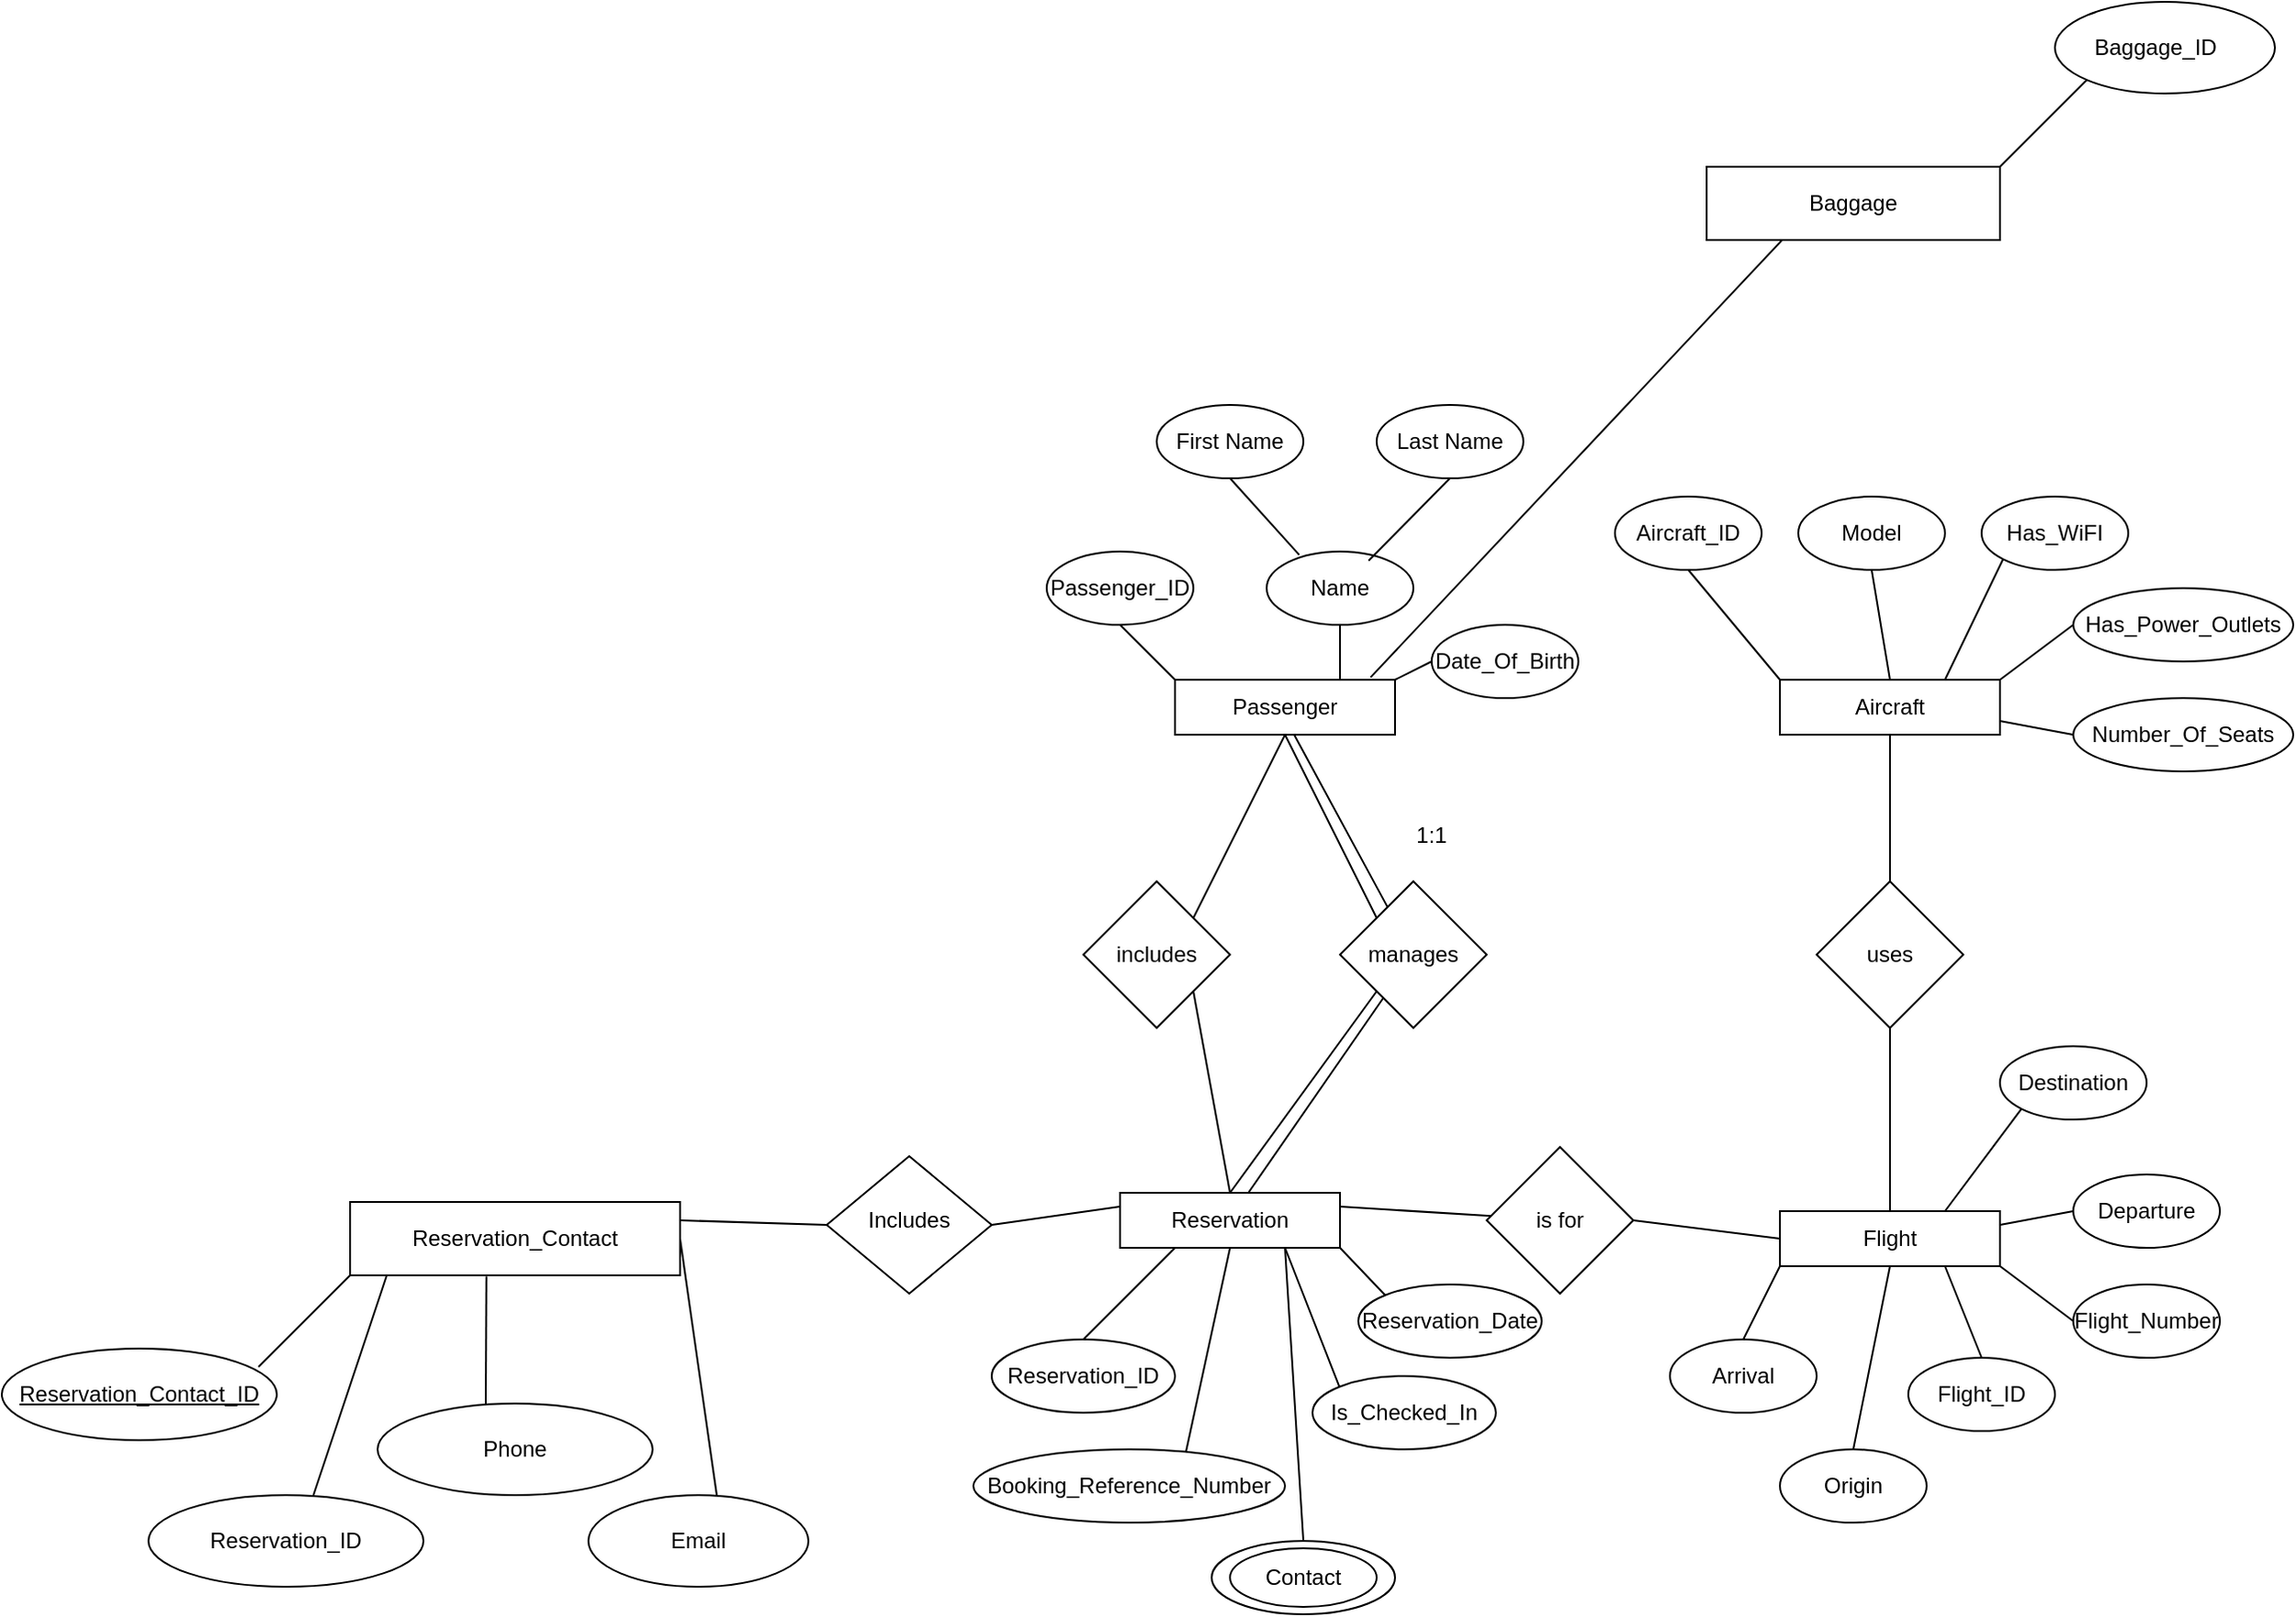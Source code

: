 <mxfile version="24.7.17" pages="2">
  <diagram name="Page-1" id="hL753HQviiplRQnqtc3H">
    <mxGraphModel dx="794" dy="412" grid="1" gridSize="10" guides="1" tooltips="1" connect="1" arrows="1" fold="1" page="1" pageScale="1" pageWidth="1900" pageHeight="1900" math="0" shadow="0">
      <root>
        <mxCell id="0" />
        <mxCell id="1" parent="0" />
        <mxCell id="LhDq8lc_SfDZKBFOZwzH-1" value="Passenger" style="rounded=0;whiteSpace=wrap;html=1;" parent="1" vertex="1">
          <mxGeometry x="930" y="570" width="120" height="30" as="geometry" />
        </mxCell>
        <mxCell id="LhDq8lc_SfDZKBFOZwzH-3" value="Aircraft" style="rounded=0;whiteSpace=wrap;html=1;" parent="1" vertex="1">
          <mxGeometry x="1260" y="570" width="120" height="30" as="geometry" />
        </mxCell>
        <mxCell id="LhDq8lc_SfDZKBFOZwzH-4" value="Flight" style="rounded=0;whiteSpace=wrap;html=1;" parent="1" vertex="1">
          <mxGeometry x="1260" y="860" width="120" height="30" as="geometry" />
        </mxCell>
        <mxCell id="LhDq8lc_SfDZKBFOZwzH-9" value="uses" style="rhombus;whiteSpace=wrap;html=1;" parent="1" vertex="1">
          <mxGeometry x="1280" y="680" width="80" height="80" as="geometry" />
        </mxCell>
        <mxCell id="LhDq8lc_SfDZKBFOZwzH-14" value="Reservation" style="rounded=0;whiteSpace=wrap;html=1;" parent="1" vertex="1">
          <mxGeometry x="900" y="850" width="120" height="30" as="geometry" />
        </mxCell>
        <mxCell id="LhDq8lc_SfDZKBFOZwzH-18" value="includes" style="rhombus;whiteSpace=wrap;html=1;" parent="1" vertex="1">
          <mxGeometry x="880" y="680" width="80" height="80" as="geometry" />
        </mxCell>
        <mxCell id="LhDq8lc_SfDZKBFOZwzH-19" value="" style="endArrow=none;html=1;rounded=0;entryX=1;entryY=1;entryDx=0;entryDy=0;exitX=0.5;exitY=0;exitDx=0;exitDy=0;" parent="1" source="LhDq8lc_SfDZKBFOZwzH-14" target="LhDq8lc_SfDZKBFOZwzH-18" edge="1">
          <mxGeometry width="50" height="50" relative="1" as="geometry">
            <mxPoint x="820" y="930" as="sourcePoint" />
            <mxPoint x="870" y="880" as="targetPoint" />
          </mxGeometry>
        </mxCell>
        <mxCell id="LhDq8lc_SfDZKBFOZwzH-26" value="" style="endArrow=none;html=1;rounded=0;entryX=0.5;entryY=1;entryDx=0;entryDy=0;exitX=1;exitY=0;exitDx=0;exitDy=0;" parent="1" source="LhDq8lc_SfDZKBFOZwzH-18" target="LhDq8lc_SfDZKBFOZwzH-1" edge="1">
          <mxGeometry width="50" height="50" relative="1" as="geometry">
            <mxPoint x="920" y="970" as="sourcePoint" />
            <mxPoint x="970" y="920" as="targetPoint" />
          </mxGeometry>
        </mxCell>
        <mxCell id="LhDq8lc_SfDZKBFOZwzH-27" value="is for" style="rhombus;whiteSpace=wrap;html=1;" parent="1" vertex="1">
          <mxGeometry x="1100" y="825" width="80" height="80" as="geometry" />
        </mxCell>
        <mxCell id="LhDq8lc_SfDZKBFOZwzH-30" value="" style="endArrow=none;html=1;rounded=0;exitX=1;exitY=0.25;exitDx=0;exitDy=0;" parent="1" source="LhDq8lc_SfDZKBFOZwzH-14" target="LhDq8lc_SfDZKBFOZwzH-27" edge="1">
          <mxGeometry width="50" height="50" relative="1" as="geometry">
            <mxPoint x="1080" y="840" as="sourcePoint" />
            <mxPoint x="1130" y="790" as="targetPoint" />
          </mxGeometry>
        </mxCell>
        <mxCell id="LhDq8lc_SfDZKBFOZwzH-31" value="" style="endArrow=none;html=1;rounded=0;entryX=0;entryY=0.5;entryDx=0;entryDy=0;exitX=1;exitY=0.5;exitDx=0;exitDy=0;" parent="1" source="LhDq8lc_SfDZKBFOZwzH-27" target="LhDq8lc_SfDZKBFOZwzH-4" edge="1">
          <mxGeometry width="50" height="50" relative="1" as="geometry">
            <mxPoint x="1230" y="810" as="sourcePoint" />
            <mxPoint x="1280" y="760" as="targetPoint" />
          </mxGeometry>
        </mxCell>
        <mxCell id="LhDq8lc_SfDZKBFOZwzH-32" value="" style="endArrow=none;html=1;rounded=0;exitX=0.5;exitY=0;exitDx=0;exitDy=0;entryX=0.5;entryY=1;entryDx=0;entryDy=0;" parent="1" source="LhDq8lc_SfDZKBFOZwzH-4" target="LhDq8lc_SfDZKBFOZwzH-9" edge="1">
          <mxGeometry width="50" height="50" relative="1" as="geometry">
            <mxPoint x="1230" y="810" as="sourcePoint" />
            <mxPoint x="1280" y="760" as="targetPoint" />
          </mxGeometry>
        </mxCell>
        <mxCell id="LhDq8lc_SfDZKBFOZwzH-33" value="" style="endArrow=none;html=1;rounded=0;entryX=0.5;entryY=1;entryDx=0;entryDy=0;exitX=0.5;exitY=0;exitDx=0;exitDy=0;" parent="1" source="LhDq8lc_SfDZKBFOZwzH-9" target="LhDq8lc_SfDZKBFOZwzH-3" edge="1">
          <mxGeometry width="50" height="50" relative="1" as="geometry">
            <mxPoint x="1230" y="810" as="sourcePoint" />
            <mxPoint x="1280" y="760" as="targetPoint" />
          </mxGeometry>
        </mxCell>
        <mxCell id="LhDq8lc_SfDZKBFOZwzH-38" value="manages" style="rhombus;whiteSpace=wrap;html=1;" parent="1" vertex="1">
          <mxGeometry x="1020" y="680" width="80" height="80" as="geometry" />
        </mxCell>
        <mxCell id="LhDq8lc_SfDZKBFOZwzH-39" value="" style="endArrow=none;html=1;rounded=0;entryX=0.5;entryY=1;entryDx=0;entryDy=0;exitX=0;exitY=0;exitDx=0;exitDy=0;" parent="1" source="LhDq8lc_SfDZKBFOZwzH-38" target="LhDq8lc_SfDZKBFOZwzH-1" edge="1">
          <mxGeometry width="50" height="50" relative="1" as="geometry">
            <mxPoint x="1030" y="740" as="sourcePoint" />
            <mxPoint x="1080" y="690" as="targetPoint" />
          </mxGeometry>
        </mxCell>
        <mxCell id="LhDq8lc_SfDZKBFOZwzH-40" value="" style="endArrow=none;html=1;rounded=0;entryX=0.5;entryY=0;entryDx=0;entryDy=0;exitX=0;exitY=1;exitDx=0;exitDy=0;" parent="1" source="LhDq8lc_SfDZKBFOZwzH-38" target="LhDq8lc_SfDZKBFOZwzH-14" edge="1">
          <mxGeometry width="50" height="50" relative="1" as="geometry">
            <mxPoint x="1030" y="760" as="sourcePoint" />
            <mxPoint x="1080" y="690" as="targetPoint" />
          </mxGeometry>
        </mxCell>
        <mxCell id="LhDq8lc_SfDZKBFOZwzH-70" value="Aircraft_ID" style="ellipse;whiteSpace=wrap;html=1;" parent="1" vertex="1">
          <mxGeometry x="1170" y="470" width="80" height="40" as="geometry" />
        </mxCell>
        <mxCell id="LhDq8lc_SfDZKBFOZwzH-72" value="Model" style="ellipse;whiteSpace=wrap;html=1;" parent="1" vertex="1">
          <mxGeometry x="1270" y="470" width="80" height="40" as="geometry" />
        </mxCell>
        <mxCell id="LhDq8lc_SfDZKBFOZwzH-73" value="Has_WiFI" style="ellipse;whiteSpace=wrap;html=1;" parent="1" vertex="1">
          <mxGeometry x="1370" y="470" width="80" height="40" as="geometry" />
        </mxCell>
        <mxCell id="LhDq8lc_SfDZKBFOZwzH-74" value="Has_Power_Outlets" style="ellipse;whiteSpace=wrap;html=1;" parent="1" vertex="1">
          <mxGeometry x="1420" y="520" width="120" height="40" as="geometry" />
        </mxCell>
        <mxCell id="LhDq8lc_SfDZKBFOZwzH-75" value="Number_Of_Seats" style="ellipse;whiteSpace=wrap;html=1;" parent="1" vertex="1">
          <mxGeometry x="1420" y="580" width="120" height="40" as="geometry" />
        </mxCell>
        <mxCell id="LhDq8lc_SfDZKBFOZwzH-76" value="" style="endArrow=none;html=1;rounded=0;entryX=0.5;entryY=1;entryDx=0;entryDy=0;exitX=0;exitY=0;exitDx=0;exitDy=0;" parent="1" source="LhDq8lc_SfDZKBFOZwzH-3" target="LhDq8lc_SfDZKBFOZwzH-70" edge="1">
          <mxGeometry width="50" height="50" relative="1" as="geometry">
            <mxPoint x="1250" y="800" as="sourcePoint" />
            <mxPoint x="1300" y="750" as="targetPoint" />
          </mxGeometry>
        </mxCell>
        <mxCell id="LhDq8lc_SfDZKBFOZwzH-77" value="" style="endArrow=none;html=1;rounded=0;entryX=0.5;entryY=1;entryDx=0;entryDy=0;exitX=0.5;exitY=0;exitDx=0;exitDy=0;" parent="1" source="LhDq8lc_SfDZKBFOZwzH-3" target="LhDq8lc_SfDZKBFOZwzH-72" edge="1">
          <mxGeometry width="50" height="50" relative="1" as="geometry">
            <mxPoint x="1250" y="800" as="sourcePoint" />
            <mxPoint x="1300" y="750" as="targetPoint" />
          </mxGeometry>
        </mxCell>
        <mxCell id="LhDq8lc_SfDZKBFOZwzH-78" value="" style="endArrow=none;html=1;rounded=0;entryX=0;entryY=1;entryDx=0;entryDy=0;" parent="1" target="LhDq8lc_SfDZKBFOZwzH-73" edge="1">
          <mxGeometry width="50" height="50" relative="1" as="geometry">
            <mxPoint x="1350" y="570" as="sourcePoint" />
            <mxPoint x="1300" y="750" as="targetPoint" />
          </mxGeometry>
        </mxCell>
        <mxCell id="LhDq8lc_SfDZKBFOZwzH-79" value="" style="endArrow=none;html=1;rounded=0;entryX=0;entryY=0.5;entryDx=0;entryDy=0;exitX=1;exitY=0;exitDx=0;exitDy=0;" parent="1" source="LhDq8lc_SfDZKBFOZwzH-3" target="LhDq8lc_SfDZKBFOZwzH-74" edge="1">
          <mxGeometry width="50" height="50" relative="1" as="geometry">
            <mxPoint x="1250" y="800" as="sourcePoint" />
            <mxPoint x="1300" y="750" as="targetPoint" />
          </mxGeometry>
        </mxCell>
        <mxCell id="LhDq8lc_SfDZKBFOZwzH-80" value="" style="endArrow=none;html=1;rounded=0;entryX=0;entryY=0.5;entryDx=0;entryDy=0;exitX=1;exitY=0.75;exitDx=0;exitDy=0;" parent="1" source="LhDq8lc_SfDZKBFOZwzH-3" target="LhDq8lc_SfDZKBFOZwzH-75" edge="1">
          <mxGeometry width="50" height="50" relative="1" as="geometry">
            <mxPoint x="1250" y="800" as="sourcePoint" />
            <mxPoint x="1300" y="750" as="targetPoint" />
          </mxGeometry>
        </mxCell>
        <mxCell id="LhDq8lc_SfDZKBFOZwzH-81" value="Flight_ID" style="ellipse;whiteSpace=wrap;html=1;" parent="1" vertex="1">
          <mxGeometry x="1330" y="940" width="80" height="40" as="geometry" />
        </mxCell>
        <mxCell id="LhDq8lc_SfDZKBFOZwzH-82" value="Flight_Number" style="ellipse;whiteSpace=wrap;html=1;" parent="1" vertex="1">
          <mxGeometry x="1420" y="900" width="80" height="40" as="geometry" />
        </mxCell>
        <mxCell id="LhDq8lc_SfDZKBFOZwzH-83" value="Departure" style="ellipse;whiteSpace=wrap;html=1;" parent="1" vertex="1">
          <mxGeometry x="1420" y="840" width="80" height="40" as="geometry" />
        </mxCell>
        <mxCell id="LhDq8lc_SfDZKBFOZwzH-84" value="Arrival" style="ellipse;whiteSpace=wrap;html=1;" parent="1" vertex="1">
          <mxGeometry x="1200" y="930" width="80" height="40" as="geometry" />
        </mxCell>
        <mxCell id="LhDq8lc_SfDZKBFOZwzH-85" value="Destination" style="ellipse;whiteSpace=wrap;html=1;" parent="1" vertex="1">
          <mxGeometry x="1380" y="770" width="80" height="40" as="geometry" />
        </mxCell>
        <mxCell id="LhDq8lc_SfDZKBFOZwzH-86" value="Origin" style="ellipse;whiteSpace=wrap;html=1;" parent="1" vertex="1">
          <mxGeometry x="1260" y="990" width="80" height="40" as="geometry" />
        </mxCell>
        <mxCell id="LhDq8lc_SfDZKBFOZwzH-87" value="" style="endArrow=none;html=1;rounded=0;entryX=0;entryY=1;entryDx=0;entryDy=0;exitX=0.75;exitY=0;exitDx=0;exitDy=0;" parent="1" source="LhDq8lc_SfDZKBFOZwzH-4" target="LhDq8lc_SfDZKBFOZwzH-85" edge="1">
          <mxGeometry width="50" height="50" relative="1" as="geometry">
            <mxPoint x="1270" y="800" as="sourcePoint" />
            <mxPoint x="1320" y="750" as="targetPoint" />
          </mxGeometry>
        </mxCell>
        <mxCell id="LhDq8lc_SfDZKBFOZwzH-88" value="" style="endArrow=none;html=1;rounded=0;entryX=0;entryY=0.5;entryDx=0;entryDy=0;exitX=1;exitY=0.25;exitDx=0;exitDy=0;" parent="1" source="LhDq8lc_SfDZKBFOZwzH-4" target="LhDq8lc_SfDZKBFOZwzH-83" edge="1">
          <mxGeometry width="50" height="50" relative="1" as="geometry">
            <mxPoint x="1270" y="800" as="sourcePoint" />
            <mxPoint x="1320" y="750" as="targetPoint" />
          </mxGeometry>
        </mxCell>
        <mxCell id="LhDq8lc_SfDZKBFOZwzH-89" value="" style="endArrow=none;html=1;rounded=0;entryX=0;entryY=0.5;entryDx=0;entryDy=0;exitX=1;exitY=1;exitDx=0;exitDy=0;" parent="1" source="LhDq8lc_SfDZKBFOZwzH-4" target="LhDq8lc_SfDZKBFOZwzH-82" edge="1">
          <mxGeometry width="50" height="50" relative="1" as="geometry">
            <mxPoint x="1270" y="800" as="sourcePoint" />
            <mxPoint x="1320" y="750" as="targetPoint" />
          </mxGeometry>
        </mxCell>
        <mxCell id="LhDq8lc_SfDZKBFOZwzH-90" value="" style="endArrow=none;html=1;rounded=0;entryX=0.5;entryY=0;entryDx=0;entryDy=0;exitX=0.75;exitY=1;exitDx=0;exitDy=0;" parent="1" source="LhDq8lc_SfDZKBFOZwzH-4" target="LhDq8lc_SfDZKBFOZwzH-81" edge="1">
          <mxGeometry width="50" height="50" relative="1" as="geometry">
            <mxPoint x="1270" y="800" as="sourcePoint" />
            <mxPoint x="1320" y="750" as="targetPoint" />
          </mxGeometry>
        </mxCell>
        <mxCell id="LhDq8lc_SfDZKBFOZwzH-91" value="" style="endArrow=none;html=1;rounded=0;entryX=0.5;entryY=0;entryDx=0;entryDy=0;exitX=0.5;exitY=1;exitDx=0;exitDy=0;" parent="1" source="LhDq8lc_SfDZKBFOZwzH-4" target="LhDq8lc_SfDZKBFOZwzH-86" edge="1">
          <mxGeometry width="50" height="50" relative="1" as="geometry">
            <mxPoint x="1270" y="800" as="sourcePoint" />
            <mxPoint x="1320" y="750" as="targetPoint" />
          </mxGeometry>
        </mxCell>
        <mxCell id="LhDq8lc_SfDZKBFOZwzH-92" value="" style="endArrow=none;html=1;rounded=0;exitX=0.5;exitY=0;exitDx=0;exitDy=0;entryX=0;entryY=1;entryDx=0;entryDy=0;" parent="1" source="LhDq8lc_SfDZKBFOZwzH-84" target="LhDq8lc_SfDZKBFOZwzH-4" edge="1">
          <mxGeometry width="50" height="50" relative="1" as="geometry">
            <mxPoint x="1270" y="800" as="sourcePoint" />
            <mxPoint x="1320" y="750" as="targetPoint" />
          </mxGeometry>
        </mxCell>
        <mxCell id="LhDq8lc_SfDZKBFOZwzH-96" value="Reservation_ID" style="ellipse;whiteSpace=wrap;html=1;" parent="1" vertex="1">
          <mxGeometry x="830" y="930" width="100" height="40" as="geometry" />
        </mxCell>
        <mxCell id="LhDq8lc_SfDZKBFOZwzH-97" value="Booking_Reference_Number" style="ellipse;whiteSpace=wrap;html=1;" parent="1" vertex="1">
          <mxGeometry x="820" y="990" width="170" height="40" as="geometry" />
        </mxCell>
        <mxCell id="LhDq8lc_SfDZKBFOZwzH-99" value="Reservation_Date" style="ellipse;whiteSpace=wrap;html=1;" parent="1" vertex="1">
          <mxGeometry x="1030" y="900" width="100" height="40" as="geometry" />
        </mxCell>
        <mxCell id="LhDq8lc_SfDZKBFOZwzH-100" value="Is_Checked_In" style="ellipse;whiteSpace=wrap;html=1;" parent="1" vertex="1">
          <mxGeometry x="1005" y="950" width="100" height="40" as="geometry" />
        </mxCell>
        <mxCell id="LhDq8lc_SfDZKBFOZwzH-101" value="" style="endArrow=none;html=1;rounded=0;entryX=0.25;entryY=1;entryDx=0;entryDy=0;exitX=0.5;exitY=0;exitDx=0;exitDy=0;" parent="1" source="LhDq8lc_SfDZKBFOZwzH-96" target="LhDq8lc_SfDZKBFOZwzH-14" edge="1">
          <mxGeometry width="50" height="50" relative="1" as="geometry">
            <mxPoint x="990" y="1100" as="sourcePoint" />
            <mxPoint x="1040" y="1050" as="targetPoint" />
          </mxGeometry>
        </mxCell>
        <mxCell id="LhDq8lc_SfDZKBFOZwzH-102" value="" style="endArrow=none;html=1;rounded=0;entryX=0.5;entryY=1;entryDx=0;entryDy=0;exitX=0.682;exitY=0.038;exitDx=0;exitDy=0;exitPerimeter=0;" parent="1" source="LhDq8lc_SfDZKBFOZwzH-97" target="LhDq8lc_SfDZKBFOZwzH-14" edge="1">
          <mxGeometry width="50" height="50" relative="1" as="geometry">
            <mxPoint x="950" y="980" as="sourcePoint" />
            <mxPoint x="1040" y="1050" as="targetPoint" />
          </mxGeometry>
        </mxCell>
        <mxCell id="LhDq8lc_SfDZKBFOZwzH-103" value="" style="endArrow=none;html=1;rounded=0;entryX=0.75;entryY=1;entryDx=0;entryDy=0;exitX=0;exitY=0;exitDx=0;exitDy=0;" parent="1" source="LhDq8lc_SfDZKBFOZwzH-100" target="LhDq8lc_SfDZKBFOZwzH-14" edge="1">
          <mxGeometry width="50" height="50" relative="1" as="geometry">
            <mxPoint x="990" y="1100" as="sourcePoint" />
            <mxPoint x="1040" y="1050" as="targetPoint" />
          </mxGeometry>
        </mxCell>
        <mxCell id="LhDq8lc_SfDZKBFOZwzH-104" value="" style="endArrow=none;html=1;rounded=0;entryX=1;entryY=1;entryDx=0;entryDy=0;exitX=0;exitY=0;exitDx=0;exitDy=0;" parent="1" source="LhDq8lc_SfDZKBFOZwzH-99" target="LhDq8lc_SfDZKBFOZwzH-14" edge="1">
          <mxGeometry width="50" height="50" relative="1" as="geometry">
            <mxPoint x="990" y="1100" as="sourcePoint" />
            <mxPoint x="1040" y="1050" as="targetPoint" />
          </mxGeometry>
        </mxCell>
        <mxCell id="LhDq8lc_SfDZKBFOZwzH-105" value="Passenger_ID" style="ellipse;whiteSpace=wrap;html=1;" parent="1" vertex="1">
          <mxGeometry x="860" y="500" width="80" height="40" as="geometry" />
        </mxCell>
        <mxCell id="LhDq8lc_SfDZKBFOZwzH-107" value="Name" style="ellipse;whiteSpace=wrap;html=1;" parent="1" vertex="1">
          <mxGeometry x="980" y="500" width="80" height="40" as="geometry" />
        </mxCell>
        <mxCell id="LhDq8lc_SfDZKBFOZwzH-108" value="First Name" style="ellipse;whiteSpace=wrap;html=1;" parent="1" vertex="1">
          <mxGeometry x="920" y="420" width="80" height="40" as="geometry" />
        </mxCell>
        <mxCell id="LhDq8lc_SfDZKBFOZwzH-109" value="Last Name" style="ellipse;whiteSpace=wrap;html=1;" parent="1" vertex="1">
          <mxGeometry x="1040" y="420" width="80" height="40" as="geometry" />
        </mxCell>
        <mxCell id="LhDq8lc_SfDZKBFOZwzH-110" value="" style="endArrow=none;html=1;rounded=0;entryX=0.5;entryY=1;entryDx=0;entryDy=0;exitX=0.182;exitY=-0.019;exitDx=0;exitDy=0;exitPerimeter=0;" parent="1" target="LhDq8lc_SfDZKBFOZwzH-108" edge="1">
          <mxGeometry width="50" height="50" relative="1" as="geometry">
            <mxPoint x="997.74" y="501.835" as="sourcePoint" />
            <mxPoint x="1030" y="740" as="targetPoint" />
          </mxGeometry>
        </mxCell>
        <mxCell id="LhDq8lc_SfDZKBFOZwzH-111" value="" style="endArrow=none;html=1;rounded=0;entryX=0.5;entryY=1;entryDx=0;entryDy=0;exitX=0.723;exitY=0.071;exitDx=0;exitDy=0;exitPerimeter=0;" parent="1" target="LhDq8lc_SfDZKBFOZwzH-109" edge="1">
          <mxGeometry width="50" height="50" relative="1" as="geometry">
            <mxPoint x="1035.61" y="504.985" as="sourcePoint" />
            <mxPoint x="1030" y="740" as="targetPoint" />
          </mxGeometry>
        </mxCell>
        <mxCell id="LhDq8lc_SfDZKBFOZwzH-112" value="Date_Of_Birth" style="ellipse;whiteSpace=wrap;html=1;" parent="1" vertex="1">
          <mxGeometry x="1070" y="540" width="80" height="40" as="geometry" />
        </mxCell>
        <mxCell id="LhDq8lc_SfDZKBFOZwzH-113" value="" style="endArrow=none;html=1;rounded=0;entryX=0;entryY=0.5;entryDx=0;entryDy=0;exitX=1;exitY=0;exitDx=0;exitDy=0;" parent="1" source="LhDq8lc_SfDZKBFOZwzH-1" target="LhDq8lc_SfDZKBFOZwzH-112" edge="1">
          <mxGeometry width="50" height="50" relative="1" as="geometry">
            <mxPoint x="1000" y="750" as="sourcePoint" />
            <mxPoint x="1050" y="700" as="targetPoint" />
          </mxGeometry>
        </mxCell>
        <mxCell id="LhDq8lc_SfDZKBFOZwzH-114" value="" style="endArrow=none;html=1;rounded=0;entryX=0.5;entryY=1;entryDx=0;entryDy=0;" parent="1" target="LhDq8lc_SfDZKBFOZwzH-107" edge="1">
          <mxGeometry width="50" height="50" relative="1" as="geometry">
            <mxPoint x="1020" y="570" as="sourcePoint" />
            <mxPoint x="1050" y="700" as="targetPoint" />
          </mxGeometry>
        </mxCell>
        <mxCell id="LhDq8lc_SfDZKBFOZwzH-115" value="" style="endArrow=none;html=1;rounded=0;entryX=0.5;entryY=1;entryDx=0;entryDy=0;exitX=0;exitY=0;exitDx=0;exitDy=0;" parent="1" source="LhDq8lc_SfDZKBFOZwzH-1" target="LhDq8lc_SfDZKBFOZwzH-105" edge="1">
          <mxGeometry width="50" height="50" relative="1" as="geometry">
            <mxPoint x="1000" y="750" as="sourcePoint" />
            <mxPoint x="1050" y="700" as="targetPoint" />
          </mxGeometry>
        </mxCell>
        <mxCell id="LhDq8lc_SfDZKBFOZwzH-118" value="Contact" style="ellipse;whiteSpace=wrap;html=1;" parent="1" vertex="1">
          <mxGeometry x="950" y="1040" width="100" height="40" as="geometry" />
        </mxCell>
        <mxCell id="LhDq8lc_SfDZKBFOZwzH-119" value="" style="ellipse;whiteSpace=wrap;html=1;fillColor=none;" parent="1" vertex="1">
          <mxGeometry x="960" y="1044" width="80" height="32" as="geometry" />
        </mxCell>
        <mxCell id="LhDq8lc_SfDZKBFOZwzH-120" value="" style="endArrow=none;html=1;rounded=0;exitX=0.5;exitY=0;exitDx=0;exitDy=0;entryX=0.75;entryY=1;entryDx=0;entryDy=0;" parent="1" source="LhDq8lc_SfDZKBFOZwzH-118" target="LhDq8lc_SfDZKBFOZwzH-14" edge="1">
          <mxGeometry width="50" height="50" relative="1" as="geometry">
            <mxPoint x="1010" y="920" as="sourcePoint" />
            <mxPoint x="1060" y="870" as="targetPoint" />
          </mxGeometry>
        </mxCell>
        <mxCell id="lTAyQwh7JZw7zIpwJ2OX-2" value="" style="endArrow=none;html=1;rounded=0;" parent="1" target="LhDq8lc_SfDZKBFOZwzH-38" edge="1">
          <mxGeometry width="50" height="50" relative="1" as="geometry">
            <mxPoint x="970" y="850" as="sourcePoint" />
            <mxPoint x="1045" y="740" as="targetPoint" />
          </mxGeometry>
        </mxCell>
        <mxCell id="lTAyQwh7JZw7zIpwJ2OX-3" value="" style="rounded=0;whiteSpace=wrap;html=1;" parent="1" vertex="1">
          <mxGeometry x="480" y="855" width="180" height="40" as="geometry" />
        </mxCell>
        <mxCell id="lTAyQwh7JZw7zIpwJ2OX-4" value="Reservation_Contact" style="text;strokeColor=none;align=center;fillColor=none;html=1;verticalAlign=middle;whiteSpace=wrap;rounded=0;" parent="1" vertex="1">
          <mxGeometry x="490" y="860" width="160" height="30" as="geometry" />
        </mxCell>
        <mxCell id="lTAyQwh7JZw7zIpwJ2OX-5" value="" style="endArrow=none;html=1;rounded=0;" parent="1" edge="1">
          <mxGeometry width="50" height="50" relative="1" as="geometry">
            <mxPoint x="430" y="945" as="sourcePoint" />
            <mxPoint x="480" y="895" as="targetPoint" />
          </mxGeometry>
        </mxCell>
        <mxCell id="lTAyQwh7JZw7zIpwJ2OX-6" value="" style="ellipse;whiteSpace=wrap;html=1;" parent="1" vertex="1">
          <mxGeometry x="290" y="935" width="150" height="50" as="geometry" />
        </mxCell>
        <mxCell id="lTAyQwh7JZw7zIpwJ2OX-7" value="&lt;u&gt;Reservation_Contact_ID&lt;/u&gt;" style="text;strokeColor=none;align=center;fillColor=none;html=1;verticalAlign=middle;whiteSpace=wrap;rounded=0;" parent="1" vertex="1">
          <mxGeometry x="310" y="945" width="110" height="30" as="geometry" />
        </mxCell>
        <mxCell id="lTAyQwh7JZw7zIpwJ2OX-8" value="" style="endArrow=none;html=1;rounded=0;" parent="1" edge="1">
          <mxGeometry width="50" height="50" relative="1" as="geometry">
            <mxPoint x="460" y="1015" as="sourcePoint" />
            <mxPoint x="500" y="895" as="targetPoint" />
          </mxGeometry>
        </mxCell>
        <mxCell id="lTAyQwh7JZw7zIpwJ2OX-9" value="" style="ellipse;whiteSpace=wrap;html=1;" parent="1" vertex="1">
          <mxGeometry x="370" y="1015" width="150" height="50" as="geometry" />
        </mxCell>
        <mxCell id="lTAyQwh7JZw7zIpwJ2OX-10" value="Reservation_ID" style="text;strokeColor=none;align=center;fillColor=none;html=1;verticalAlign=middle;whiteSpace=wrap;rounded=0;" parent="1" vertex="1">
          <mxGeometry x="390" y="1025" width="110" height="30" as="geometry" />
        </mxCell>
        <mxCell id="lTAyQwh7JZw7zIpwJ2OX-11" value="" style="endArrow=none;html=1;rounded=0;entryX=0.413;entryY=1.017;entryDx=0;entryDy=0;entryPerimeter=0;" parent="1" target="lTAyQwh7JZw7zIpwJ2OX-3" edge="1">
          <mxGeometry width="50" height="50" relative="1" as="geometry">
            <mxPoint x="554" y="965" as="sourcePoint" />
            <mxPoint x="600" y="935" as="targetPoint" />
          </mxGeometry>
        </mxCell>
        <mxCell id="lTAyQwh7JZw7zIpwJ2OX-12" value="" style="ellipse;whiteSpace=wrap;html=1;" parent="1" vertex="1">
          <mxGeometry x="495" y="965" width="150" height="50" as="geometry" />
        </mxCell>
        <mxCell id="lTAyQwh7JZw7zIpwJ2OX-13" value="Phone" style="text;strokeColor=none;align=center;fillColor=none;html=1;verticalAlign=middle;whiteSpace=wrap;rounded=0;" parent="1" vertex="1">
          <mxGeometry x="520" y="975" width="100" height="30" as="geometry" />
        </mxCell>
        <mxCell id="lTAyQwh7JZw7zIpwJ2OX-14" value="" style="endArrow=none;html=1;rounded=0;entryX=1;entryY=0.5;entryDx=0;entryDy=0;" parent="1" target="lTAyQwh7JZw7zIpwJ2OX-3" edge="1">
          <mxGeometry width="50" height="50" relative="1" as="geometry">
            <mxPoint x="680" y="1015" as="sourcePoint" />
            <mxPoint x="730" y="875" as="targetPoint" />
          </mxGeometry>
        </mxCell>
        <mxCell id="lTAyQwh7JZw7zIpwJ2OX-15" value="" style="ellipse;whiteSpace=wrap;html=1;" parent="1" vertex="1">
          <mxGeometry x="610" y="1015" width="120" height="50" as="geometry" />
        </mxCell>
        <mxCell id="lTAyQwh7JZw7zIpwJ2OX-16" value="Email" style="text;strokeColor=none;align=center;fillColor=none;html=1;verticalAlign=middle;whiteSpace=wrap;rounded=0;" parent="1" vertex="1">
          <mxGeometry x="630" y="1025" width="80" height="30" as="geometry" />
        </mxCell>
        <mxCell id="lTAyQwh7JZw7zIpwJ2OX-17" value="" style="rhombus;whiteSpace=wrap;html=1;" parent="1" vertex="1">
          <mxGeometry x="740" y="830" width="90" height="75" as="geometry" />
        </mxCell>
        <mxCell id="lTAyQwh7JZw7zIpwJ2OX-18" value="" style="endArrow=none;html=1;rounded=0;entryX=0;entryY=0.25;entryDx=0;entryDy=0;exitX=1;exitY=0.5;exitDx=0;exitDy=0;" parent="1" source="lTAyQwh7JZw7zIpwJ2OX-17" target="LhDq8lc_SfDZKBFOZwzH-14" edge="1">
          <mxGeometry width="50" height="50" relative="1" as="geometry">
            <mxPoint x="810" y="840" as="sourcePoint" />
            <mxPoint x="860" y="790" as="targetPoint" />
          </mxGeometry>
        </mxCell>
        <mxCell id="lTAyQwh7JZw7zIpwJ2OX-19" value="Includes" style="text;strokeColor=none;align=center;fillColor=none;html=1;verticalAlign=middle;whiteSpace=wrap;rounded=0;" parent="1" vertex="1">
          <mxGeometry x="755" y="850" width="60" height="30" as="geometry" />
        </mxCell>
        <mxCell id="lTAyQwh7JZw7zIpwJ2OX-20" value="" style="endArrow=none;html=1;rounded=0;entryX=0;entryY=0.5;entryDx=0;entryDy=0;exitX=1;exitY=0.25;exitDx=0;exitDy=0;" parent="1" source="lTAyQwh7JZw7zIpwJ2OX-3" target="lTAyQwh7JZw7zIpwJ2OX-17" edge="1">
          <mxGeometry width="50" height="50" relative="1" as="geometry">
            <mxPoint x="660" y="850" as="sourcePoint" />
            <mxPoint x="710" y="800" as="targetPoint" />
          </mxGeometry>
        </mxCell>
        <mxCell id="lTAyQwh7JZw7zIpwJ2OX-21" value="1:1" style="text;strokeColor=none;align=center;fillColor=none;html=1;verticalAlign=middle;whiteSpace=wrap;rounded=0;" parent="1" vertex="1">
          <mxGeometry x="1040" y="640" width="60" height="30" as="geometry" />
        </mxCell>
        <mxCell id="lTAyQwh7JZw7zIpwJ2OX-22" value="" style="endArrow=none;html=1;rounded=0;" parent="1" edge="1" source="LhDq8lc_SfDZKBFOZwzH-38">
          <mxGeometry width="50" height="50" relative="1" as="geometry">
            <mxPoint x="1045" y="690" as="sourcePoint" />
            <mxPoint x="995" y="600" as="targetPoint" />
          </mxGeometry>
        </mxCell>
        <mxCell id="F5znvIjBPw_iKC_Yl4GG-1" value="" style="endArrow=none;html=1;rounded=0;exitX=0.889;exitY=-0.044;exitDx=0;exitDy=0;exitPerimeter=0;" edge="1" parent="1" source="LhDq8lc_SfDZKBFOZwzH-1">
          <mxGeometry width="50" height="50" relative="1" as="geometry">
            <mxPoint x="1105" y="500" as="sourcePoint" />
            <mxPoint x="1280" y="310" as="targetPoint" />
          </mxGeometry>
        </mxCell>
        <mxCell id="F5znvIjBPw_iKC_Yl4GG-2" value="" style="rounded=0;whiteSpace=wrap;html=1;" vertex="1" parent="1">
          <mxGeometry x="1220" y="290" width="160" height="40" as="geometry" />
        </mxCell>
        <mxCell id="F5znvIjBPw_iKC_Yl4GG-3" value="Baggage" style="text;strokeColor=none;align=center;fillColor=none;html=1;verticalAlign=middle;whiteSpace=wrap;rounded=0;" vertex="1" parent="1">
          <mxGeometry x="1240" y="295" width="120" height="30" as="geometry" />
        </mxCell>
        <mxCell id="F5znvIjBPw_iKC_Yl4GG-4" value="" style="endArrow=none;html=1;rounded=0;" edge="1" parent="1">
          <mxGeometry width="50" height="50" relative="1" as="geometry">
            <mxPoint x="1380" y="290" as="sourcePoint" />
            <mxPoint x="1430" y="240" as="targetPoint" />
          </mxGeometry>
        </mxCell>
        <mxCell id="F5znvIjBPw_iKC_Yl4GG-5" value="" style="ellipse;whiteSpace=wrap;html=1;" vertex="1" parent="1">
          <mxGeometry x="1410" y="200" width="120" height="50" as="geometry" />
        </mxCell>
        <mxCell id="F5znvIjBPw_iKC_Yl4GG-6" value="Baggage_ID" style="text;strokeColor=none;align=center;fillColor=none;html=1;verticalAlign=middle;whiteSpace=wrap;rounded=0;" vertex="1" parent="1">
          <mxGeometry x="1420" y="210" width="90" height="30" as="geometry" />
        </mxCell>
      </root>
    </mxGraphModel>
  </diagram>
  <diagram name="Copy of Page-1" id="a3eQ-_-5IuwRCfNegZol">
    <mxGraphModel dx="878" dy="1265" grid="1" gridSize="10" guides="1" tooltips="1" connect="1" arrows="1" fold="1" page="1" pageScale="1" pageWidth="1900" pageHeight="1900" math="0" shadow="0">
      <root>
        <mxCell id="ubg8C0qmrSHIP7lLvYKl-0" />
        <mxCell id="ubg8C0qmrSHIP7lLvYKl-1" parent="ubg8C0qmrSHIP7lLvYKl-0" />
        <mxCell id="ubg8C0qmrSHIP7lLvYKl-2" value="Passenger" style="rounded=0;whiteSpace=wrap;html=1;" vertex="1" parent="ubg8C0qmrSHIP7lLvYKl-1">
          <mxGeometry x="710" y="560" width="120" height="30" as="geometry" />
        </mxCell>
        <mxCell id="ubg8C0qmrSHIP7lLvYKl-4" value="Aircraft" style="rounded=0;whiteSpace=wrap;html=1;" vertex="1" parent="ubg8C0qmrSHIP7lLvYKl-1">
          <mxGeometry x="1260" y="570" width="120" height="30" as="geometry" />
        </mxCell>
        <mxCell id="ubg8C0qmrSHIP7lLvYKl-5" value="Flight" style="rounded=0;whiteSpace=wrap;html=1;" vertex="1" parent="ubg8C0qmrSHIP7lLvYKl-1">
          <mxGeometry x="1260" y="860" width="120" height="30" as="geometry" />
        </mxCell>
        <mxCell id="ubg8C0qmrSHIP7lLvYKl-6" value="uses" style="rhombus;whiteSpace=wrap;html=1;" vertex="1" parent="ubg8C0qmrSHIP7lLvYKl-1">
          <mxGeometry x="1280" y="680" width="80" height="80" as="geometry" />
        </mxCell>
        <mxCell id="ubg8C0qmrSHIP7lLvYKl-7" value="Reservation" style="rounded=0;whiteSpace=wrap;html=1;" vertex="1" parent="ubg8C0qmrSHIP7lLvYKl-1">
          <mxGeometry x="810" y="850" width="120" height="30" as="geometry" />
        </mxCell>
        <mxCell id="ubg8C0qmrSHIP7lLvYKl-9" value="includes" style="rhombus;whiteSpace=wrap;html=1;" vertex="1" parent="ubg8C0qmrSHIP7lLvYKl-1">
          <mxGeometry x="690" y="670" width="80" height="80" as="geometry" />
        </mxCell>
        <mxCell id="ubg8C0qmrSHIP7lLvYKl-14" value="" style="endArrow=none;html=1;rounded=0;entryX=0.5;entryY=1;entryDx=0;entryDy=0;exitX=1;exitY=0;exitDx=0;exitDy=0;" edge="1" parent="ubg8C0qmrSHIP7lLvYKl-1" source="ubg8C0qmrSHIP7lLvYKl-9" target="ubg8C0qmrSHIP7lLvYKl-2">
          <mxGeometry width="50" height="50" relative="1" as="geometry">
            <mxPoint x="700" y="960" as="sourcePoint" />
            <mxPoint x="750" y="910" as="targetPoint" />
          </mxGeometry>
        </mxCell>
        <mxCell id="ubg8C0qmrSHIP7lLvYKl-15" value="is for" style="rhombus;whiteSpace=wrap;html=1;" vertex="1" parent="ubg8C0qmrSHIP7lLvYKl-1">
          <mxGeometry x="1060" y="825" width="80" height="80" as="geometry" />
        </mxCell>
        <mxCell id="ubg8C0qmrSHIP7lLvYKl-17" value="" style="endArrow=none;html=1;rounded=0;entryX=0;entryY=0.5;entryDx=0;entryDy=0;exitX=1;exitY=0.5;exitDx=0;exitDy=0;" edge="1" parent="ubg8C0qmrSHIP7lLvYKl-1" source="ubg8C0qmrSHIP7lLvYKl-15" target="ubg8C0qmrSHIP7lLvYKl-5">
          <mxGeometry width="50" height="50" relative="1" as="geometry">
            <mxPoint x="1230" y="810" as="sourcePoint" />
            <mxPoint x="1280" y="760" as="targetPoint" />
          </mxGeometry>
        </mxCell>
        <mxCell id="ubg8C0qmrSHIP7lLvYKl-18" value="" style="endArrow=none;html=1;rounded=0;exitX=0.5;exitY=0;exitDx=0;exitDy=0;entryX=0.5;entryY=1;entryDx=0;entryDy=0;" edge="1" parent="ubg8C0qmrSHIP7lLvYKl-1" source="ubg8C0qmrSHIP7lLvYKl-5" target="ubg8C0qmrSHIP7lLvYKl-6">
          <mxGeometry width="50" height="50" relative="1" as="geometry">
            <mxPoint x="1230" y="810" as="sourcePoint" />
            <mxPoint x="1280" y="760" as="targetPoint" />
          </mxGeometry>
        </mxCell>
        <mxCell id="ubg8C0qmrSHIP7lLvYKl-19" value="" style="endArrow=none;html=1;rounded=0;entryX=0.5;entryY=1;entryDx=0;entryDy=0;exitX=0.5;exitY=0;exitDx=0;exitDy=0;" edge="1" parent="ubg8C0qmrSHIP7lLvYKl-1" source="ubg8C0qmrSHIP7lLvYKl-6" target="ubg8C0qmrSHIP7lLvYKl-4">
          <mxGeometry width="50" height="50" relative="1" as="geometry">
            <mxPoint x="1230" y="810" as="sourcePoint" />
            <mxPoint x="1280" y="760" as="targetPoint" />
          </mxGeometry>
        </mxCell>
        <mxCell id="ubg8C0qmrSHIP7lLvYKl-23" value="manages" style="rhombus;whiteSpace=wrap;html=1;" vertex="1" parent="ubg8C0qmrSHIP7lLvYKl-1">
          <mxGeometry x="820" y="660" width="80" height="80" as="geometry" />
        </mxCell>
        <mxCell id="ubg8C0qmrSHIP7lLvYKl-24" value="" style="endArrow=none;html=1;rounded=0;entryX=0.5;entryY=1;entryDx=0;entryDy=0;exitX=0;exitY=0;exitDx=0;exitDy=0;" edge="1" parent="ubg8C0qmrSHIP7lLvYKl-1" source="ubg8C0qmrSHIP7lLvYKl-23" target="ubg8C0qmrSHIP7lLvYKl-2">
          <mxGeometry width="50" height="50" relative="1" as="geometry">
            <mxPoint x="810" y="730" as="sourcePoint" />
            <mxPoint x="860" y="680" as="targetPoint" />
          </mxGeometry>
        </mxCell>
        <mxCell id="ubg8C0qmrSHIP7lLvYKl-44" value="Aircraft_ID" style="ellipse;whiteSpace=wrap;html=1;" vertex="1" parent="ubg8C0qmrSHIP7lLvYKl-1">
          <mxGeometry x="1170" y="470" width="80" height="40" as="geometry" />
        </mxCell>
        <mxCell id="ubg8C0qmrSHIP7lLvYKl-45" value="Model" style="ellipse;whiteSpace=wrap;html=1;" vertex="1" parent="ubg8C0qmrSHIP7lLvYKl-1">
          <mxGeometry x="1270" y="470" width="80" height="40" as="geometry" />
        </mxCell>
        <mxCell id="ubg8C0qmrSHIP7lLvYKl-46" value="Has_WiFI" style="ellipse;whiteSpace=wrap;html=1;" vertex="1" parent="ubg8C0qmrSHIP7lLvYKl-1">
          <mxGeometry x="1370" y="470" width="80" height="40" as="geometry" />
        </mxCell>
        <mxCell id="ubg8C0qmrSHIP7lLvYKl-47" value="Has_Power_Outlets" style="ellipse;whiteSpace=wrap;html=1;" vertex="1" parent="ubg8C0qmrSHIP7lLvYKl-1">
          <mxGeometry x="1420" y="520" width="120" height="40" as="geometry" />
        </mxCell>
        <mxCell id="ubg8C0qmrSHIP7lLvYKl-48" value="Number_Of_Seats" style="ellipse;whiteSpace=wrap;html=1;" vertex="1" parent="ubg8C0qmrSHIP7lLvYKl-1">
          <mxGeometry x="1420" y="580" width="120" height="40" as="geometry" />
        </mxCell>
        <mxCell id="ubg8C0qmrSHIP7lLvYKl-49" value="" style="endArrow=none;html=1;rounded=0;entryX=0.5;entryY=1;entryDx=0;entryDy=0;exitX=0;exitY=0;exitDx=0;exitDy=0;" edge="1" parent="ubg8C0qmrSHIP7lLvYKl-1" source="ubg8C0qmrSHIP7lLvYKl-4" target="ubg8C0qmrSHIP7lLvYKl-44">
          <mxGeometry width="50" height="50" relative="1" as="geometry">
            <mxPoint x="1250" y="800" as="sourcePoint" />
            <mxPoint x="1300" y="750" as="targetPoint" />
          </mxGeometry>
        </mxCell>
        <mxCell id="ubg8C0qmrSHIP7lLvYKl-50" value="" style="endArrow=none;html=1;rounded=0;entryX=0.5;entryY=1;entryDx=0;entryDy=0;exitX=0.5;exitY=0;exitDx=0;exitDy=0;" edge="1" parent="ubg8C0qmrSHIP7lLvYKl-1" source="ubg8C0qmrSHIP7lLvYKl-4" target="ubg8C0qmrSHIP7lLvYKl-45">
          <mxGeometry width="50" height="50" relative="1" as="geometry">
            <mxPoint x="1250" y="800" as="sourcePoint" />
            <mxPoint x="1300" y="750" as="targetPoint" />
          </mxGeometry>
        </mxCell>
        <mxCell id="ubg8C0qmrSHIP7lLvYKl-51" value="" style="endArrow=none;html=1;rounded=0;entryX=0;entryY=1;entryDx=0;entryDy=0;" edge="1" parent="ubg8C0qmrSHIP7lLvYKl-1" target="ubg8C0qmrSHIP7lLvYKl-46">
          <mxGeometry width="50" height="50" relative="1" as="geometry">
            <mxPoint x="1350" y="570" as="sourcePoint" />
            <mxPoint x="1300" y="750" as="targetPoint" />
          </mxGeometry>
        </mxCell>
        <mxCell id="ubg8C0qmrSHIP7lLvYKl-52" value="" style="endArrow=none;html=1;rounded=0;entryX=0;entryY=0.5;entryDx=0;entryDy=0;exitX=1;exitY=0;exitDx=0;exitDy=0;" edge="1" parent="ubg8C0qmrSHIP7lLvYKl-1" source="ubg8C0qmrSHIP7lLvYKl-4" target="ubg8C0qmrSHIP7lLvYKl-47">
          <mxGeometry width="50" height="50" relative="1" as="geometry">
            <mxPoint x="1250" y="800" as="sourcePoint" />
            <mxPoint x="1300" y="750" as="targetPoint" />
          </mxGeometry>
        </mxCell>
        <mxCell id="ubg8C0qmrSHIP7lLvYKl-53" value="" style="endArrow=none;html=1;rounded=0;entryX=0;entryY=0.5;entryDx=0;entryDy=0;exitX=1;exitY=0.75;exitDx=0;exitDy=0;" edge="1" parent="ubg8C0qmrSHIP7lLvYKl-1" source="ubg8C0qmrSHIP7lLvYKl-4" target="ubg8C0qmrSHIP7lLvYKl-48">
          <mxGeometry width="50" height="50" relative="1" as="geometry">
            <mxPoint x="1250" y="800" as="sourcePoint" />
            <mxPoint x="1300" y="750" as="targetPoint" />
          </mxGeometry>
        </mxCell>
        <mxCell id="ubg8C0qmrSHIP7lLvYKl-54" value="Flight_ID" style="ellipse;whiteSpace=wrap;html=1;" vertex="1" parent="ubg8C0qmrSHIP7lLvYKl-1">
          <mxGeometry x="1330" y="940" width="80" height="40" as="geometry" />
        </mxCell>
        <mxCell id="ubg8C0qmrSHIP7lLvYKl-55" value="Flight_Number" style="ellipse;whiteSpace=wrap;html=1;" vertex="1" parent="ubg8C0qmrSHIP7lLvYKl-1">
          <mxGeometry x="1420" y="900" width="80" height="40" as="geometry" />
        </mxCell>
        <mxCell id="ubg8C0qmrSHIP7lLvYKl-56" value="Departure" style="ellipse;whiteSpace=wrap;html=1;" vertex="1" parent="ubg8C0qmrSHIP7lLvYKl-1">
          <mxGeometry x="1420" y="840" width="80" height="40" as="geometry" />
        </mxCell>
        <mxCell id="ubg8C0qmrSHIP7lLvYKl-57" value="Arrival" style="ellipse;whiteSpace=wrap;html=1;" vertex="1" parent="ubg8C0qmrSHIP7lLvYKl-1">
          <mxGeometry x="1200" y="930" width="80" height="40" as="geometry" />
        </mxCell>
        <mxCell id="ubg8C0qmrSHIP7lLvYKl-58" value="Destination" style="ellipse;whiteSpace=wrap;html=1;" vertex="1" parent="ubg8C0qmrSHIP7lLvYKl-1">
          <mxGeometry x="1380" y="770" width="80" height="40" as="geometry" />
        </mxCell>
        <mxCell id="ubg8C0qmrSHIP7lLvYKl-59" value="Origin" style="ellipse;whiteSpace=wrap;html=1;" vertex="1" parent="ubg8C0qmrSHIP7lLvYKl-1">
          <mxGeometry x="1260" y="990" width="80" height="40" as="geometry" />
        </mxCell>
        <mxCell id="ubg8C0qmrSHIP7lLvYKl-60" value="" style="endArrow=none;html=1;rounded=0;entryX=0;entryY=1;entryDx=0;entryDy=0;exitX=0.75;exitY=0;exitDx=0;exitDy=0;" edge="1" parent="ubg8C0qmrSHIP7lLvYKl-1" source="ubg8C0qmrSHIP7lLvYKl-5" target="ubg8C0qmrSHIP7lLvYKl-58">
          <mxGeometry width="50" height="50" relative="1" as="geometry">
            <mxPoint x="1270" y="800" as="sourcePoint" />
            <mxPoint x="1320" y="750" as="targetPoint" />
          </mxGeometry>
        </mxCell>
        <mxCell id="ubg8C0qmrSHIP7lLvYKl-61" value="" style="endArrow=none;html=1;rounded=0;entryX=0;entryY=0.5;entryDx=0;entryDy=0;exitX=1;exitY=0.25;exitDx=0;exitDy=0;" edge="1" parent="ubg8C0qmrSHIP7lLvYKl-1" source="ubg8C0qmrSHIP7lLvYKl-5" target="ubg8C0qmrSHIP7lLvYKl-56">
          <mxGeometry width="50" height="50" relative="1" as="geometry">
            <mxPoint x="1270" y="800" as="sourcePoint" />
            <mxPoint x="1320" y="750" as="targetPoint" />
          </mxGeometry>
        </mxCell>
        <mxCell id="ubg8C0qmrSHIP7lLvYKl-62" value="" style="endArrow=none;html=1;rounded=0;entryX=0;entryY=0.5;entryDx=0;entryDy=0;exitX=1;exitY=1;exitDx=0;exitDy=0;" edge="1" parent="ubg8C0qmrSHIP7lLvYKl-1" source="ubg8C0qmrSHIP7lLvYKl-5" target="ubg8C0qmrSHIP7lLvYKl-55">
          <mxGeometry width="50" height="50" relative="1" as="geometry">
            <mxPoint x="1270" y="800" as="sourcePoint" />
            <mxPoint x="1320" y="750" as="targetPoint" />
          </mxGeometry>
        </mxCell>
        <mxCell id="ubg8C0qmrSHIP7lLvYKl-63" value="" style="endArrow=none;html=1;rounded=0;entryX=0.5;entryY=0;entryDx=0;entryDy=0;exitX=0.75;exitY=1;exitDx=0;exitDy=0;" edge="1" parent="ubg8C0qmrSHIP7lLvYKl-1" source="ubg8C0qmrSHIP7lLvYKl-5" target="ubg8C0qmrSHIP7lLvYKl-54">
          <mxGeometry width="50" height="50" relative="1" as="geometry">
            <mxPoint x="1270" y="800" as="sourcePoint" />
            <mxPoint x="1320" y="750" as="targetPoint" />
          </mxGeometry>
        </mxCell>
        <mxCell id="ubg8C0qmrSHIP7lLvYKl-64" value="" style="endArrow=none;html=1;rounded=0;entryX=0.5;entryY=0;entryDx=0;entryDy=0;exitX=0.5;exitY=1;exitDx=0;exitDy=0;" edge="1" parent="ubg8C0qmrSHIP7lLvYKl-1" source="ubg8C0qmrSHIP7lLvYKl-5" target="ubg8C0qmrSHIP7lLvYKl-59">
          <mxGeometry width="50" height="50" relative="1" as="geometry">
            <mxPoint x="1270" y="800" as="sourcePoint" />
            <mxPoint x="1320" y="750" as="targetPoint" />
          </mxGeometry>
        </mxCell>
        <mxCell id="ubg8C0qmrSHIP7lLvYKl-65" value="" style="endArrow=none;html=1;rounded=0;exitX=0.5;exitY=0;exitDx=0;exitDy=0;entryX=0;entryY=1;entryDx=0;entryDy=0;" edge="1" parent="ubg8C0qmrSHIP7lLvYKl-1" source="ubg8C0qmrSHIP7lLvYKl-57" target="ubg8C0qmrSHIP7lLvYKl-5">
          <mxGeometry width="50" height="50" relative="1" as="geometry">
            <mxPoint x="1270" y="800" as="sourcePoint" />
            <mxPoint x="1320" y="750" as="targetPoint" />
          </mxGeometry>
        </mxCell>
        <mxCell id="ubg8C0qmrSHIP7lLvYKl-68" value="Reservation_ID" style="ellipse;whiteSpace=wrap;html=1;" vertex="1" parent="ubg8C0qmrSHIP7lLvYKl-1">
          <mxGeometry x="740" y="930" width="100" height="40" as="geometry" />
        </mxCell>
        <mxCell id="ubg8C0qmrSHIP7lLvYKl-69" value="Booking_Reference_Number" style="ellipse;whiteSpace=wrap;html=1;" vertex="1" parent="ubg8C0qmrSHIP7lLvYKl-1">
          <mxGeometry x="730" y="990" width="170" height="40" as="geometry" />
        </mxCell>
        <mxCell id="ubg8C0qmrSHIP7lLvYKl-70" value="Reservation_Date" style="ellipse;whiteSpace=wrap;html=1;" vertex="1" parent="ubg8C0qmrSHIP7lLvYKl-1">
          <mxGeometry x="940" y="900" width="100" height="40" as="geometry" />
        </mxCell>
        <mxCell id="ubg8C0qmrSHIP7lLvYKl-71" value="Is_Checked_In" style="ellipse;whiteSpace=wrap;html=1;" vertex="1" parent="ubg8C0qmrSHIP7lLvYKl-1">
          <mxGeometry x="915" y="950" width="100" height="40" as="geometry" />
        </mxCell>
        <mxCell id="ubg8C0qmrSHIP7lLvYKl-72" value="" style="endArrow=none;html=1;rounded=0;entryX=0.25;entryY=1;entryDx=0;entryDy=0;exitX=0.5;exitY=0;exitDx=0;exitDy=0;" edge="1" parent="ubg8C0qmrSHIP7lLvYKl-1" source="ubg8C0qmrSHIP7lLvYKl-68" target="ubg8C0qmrSHIP7lLvYKl-7">
          <mxGeometry width="50" height="50" relative="1" as="geometry">
            <mxPoint x="900" y="1100" as="sourcePoint" />
            <mxPoint x="950" y="1050" as="targetPoint" />
          </mxGeometry>
        </mxCell>
        <mxCell id="ubg8C0qmrSHIP7lLvYKl-73" value="" style="endArrow=none;html=1;rounded=0;entryX=0.5;entryY=1;entryDx=0;entryDy=0;exitX=0.682;exitY=0.038;exitDx=0;exitDy=0;exitPerimeter=0;" edge="1" parent="ubg8C0qmrSHIP7lLvYKl-1" source="ubg8C0qmrSHIP7lLvYKl-69" target="ubg8C0qmrSHIP7lLvYKl-7">
          <mxGeometry width="50" height="50" relative="1" as="geometry">
            <mxPoint x="860" y="980" as="sourcePoint" />
            <mxPoint x="950" y="1050" as="targetPoint" />
          </mxGeometry>
        </mxCell>
        <mxCell id="ubg8C0qmrSHIP7lLvYKl-74" value="" style="endArrow=none;html=1;rounded=0;entryX=0.75;entryY=1;entryDx=0;entryDy=0;exitX=0;exitY=0;exitDx=0;exitDy=0;" edge="1" parent="ubg8C0qmrSHIP7lLvYKl-1" source="ubg8C0qmrSHIP7lLvYKl-71" target="ubg8C0qmrSHIP7lLvYKl-7">
          <mxGeometry width="50" height="50" relative="1" as="geometry">
            <mxPoint x="900" y="1100" as="sourcePoint" />
            <mxPoint x="950" y="1050" as="targetPoint" />
          </mxGeometry>
        </mxCell>
        <mxCell id="ubg8C0qmrSHIP7lLvYKl-75" value="" style="endArrow=none;html=1;rounded=0;entryX=1;entryY=1;entryDx=0;entryDy=0;exitX=0;exitY=0;exitDx=0;exitDy=0;" edge="1" parent="ubg8C0qmrSHIP7lLvYKl-1" source="ubg8C0qmrSHIP7lLvYKl-70" target="ubg8C0qmrSHIP7lLvYKl-7">
          <mxGeometry width="50" height="50" relative="1" as="geometry">
            <mxPoint x="900" y="1100" as="sourcePoint" />
            <mxPoint x="950" y="1050" as="targetPoint" />
          </mxGeometry>
        </mxCell>
        <mxCell id="ubg8C0qmrSHIP7lLvYKl-76" value="Passenger_ID" style="ellipse;whiteSpace=wrap;html=1;" vertex="1" parent="ubg8C0qmrSHIP7lLvYKl-1">
          <mxGeometry x="640" y="490" width="80" height="40" as="geometry" />
        </mxCell>
        <mxCell id="ubg8C0qmrSHIP7lLvYKl-77" value="Name" style="ellipse;whiteSpace=wrap;html=1;" vertex="1" parent="ubg8C0qmrSHIP7lLvYKl-1">
          <mxGeometry x="760" y="490" width="80" height="40" as="geometry" />
        </mxCell>
        <mxCell id="ubg8C0qmrSHIP7lLvYKl-78" value="First Name" style="ellipse;whiteSpace=wrap;html=1;" vertex="1" parent="ubg8C0qmrSHIP7lLvYKl-1">
          <mxGeometry x="700" y="410" width="80" height="40" as="geometry" />
        </mxCell>
        <mxCell id="ubg8C0qmrSHIP7lLvYKl-79" value="Last Name" style="ellipse;whiteSpace=wrap;html=1;" vertex="1" parent="ubg8C0qmrSHIP7lLvYKl-1">
          <mxGeometry x="820" y="410" width="80" height="40" as="geometry" />
        </mxCell>
        <mxCell id="ubg8C0qmrSHIP7lLvYKl-80" value="" style="endArrow=none;html=1;rounded=0;entryX=0.5;entryY=1;entryDx=0;entryDy=0;exitX=0.182;exitY=-0.019;exitDx=0;exitDy=0;exitPerimeter=0;" edge="1" parent="ubg8C0qmrSHIP7lLvYKl-1" target="ubg8C0qmrSHIP7lLvYKl-78">
          <mxGeometry width="50" height="50" relative="1" as="geometry">
            <mxPoint x="777.74" y="491.835" as="sourcePoint" />
            <mxPoint x="810" y="730" as="targetPoint" />
          </mxGeometry>
        </mxCell>
        <mxCell id="ubg8C0qmrSHIP7lLvYKl-82" value="Date_Of_Birth" style="ellipse;whiteSpace=wrap;html=1;" vertex="1" parent="ubg8C0qmrSHIP7lLvYKl-1">
          <mxGeometry x="865" y="565" width="80" height="40" as="geometry" />
        </mxCell>
        <mxCell id="ubg8C0qmrSHIP7lLvYKl-83" value="" style="endArrow=none;html=1;rounded=0;entryX=0;entryY=0.5;entryDx=0;entryDy=0;exitX=1;exitY=0;exitDx=0;exitDy=0;" edge="1" parent="ubg8C0qmrSHIP7lLvYKl-1" source="ubg8C0qmrSHIP7lLvYKl-2" target="ubg8C0qmrSHIP7lLvYKl-82">
          <mxGeometry width="50" height="50" relative="1" as="geometry">
            <mxPoint x="780" y="740" as="sourcePoint" />
            <mxPoint x="830" y="690" as="targetPoint" />
          </mxGeometry>
        </mxCell>
        <mxCell id="ubg8C0qmrSHIP7lLvYKl-84" value="" style="endArrow=none;html=1;rounded=0;entryX=0.5;entryY=1;entryDx=0;entryDy=0;" edge="1" parent="ubg8C0qmrSHIP7lLvYKl-1" target="ubg8C0qmrSHIP7lLvYKl-77">
          <mxGeometry width="50" height="50" relative="1" as="geometry">
            <mxPoint x="800" y="560" as="sourcePoint" />
            <mxPoint x="830" y="690" as="targetPoint" />
          </mxGeometry>
        </mxCell>
        <mxCell id="ubg8C0qmrSHIP7lLvYKl-85" value="" style="endArrow=none;html=1;rounded=0;entryX=0.5;entryY=1;entryDx=0;entryDy=0;exitX=0;exitY=0;exitDx=0;exitDy=0;" edge="1" parent="ubg8C0qmrSHIP7lLvYKl-1" source="ubg8C0qmrSHIP7lLvYKl-2" target="ubg8C0qmrSHIP7lLvYKl-76">
          <mxGeometry width="50" height="50" relative="1" as="geometry">
            <mxPoint x="780" y="740" as="sourcePoint" />
            <mxPoint x="830" y="690" as="targetPoint" />
          </mxGeometry>
        </mxCell>
        <mxCell id="ubg8C0qmrSHIP7lLvYKl-86" value="Contact" style="ellipse;whiteSpace=wrap;html=1;" vertex="1" parent="ubg8C0qmrSHIP7lLvYKl-1">
          <mxGeometry x="860" y="1040" width="100" height="40" as="geometry" />
        </mxCell>
        <mxCell id="ubg8C0qmrSHIP7lLvYKl-87" value="" style="ellipse;whiteSpace=wrap;html=1;fillColor=none;" vertex="1" parent="ubg8C0qmrSHIP7lLvYKl-1">
          <mxGeometry x="870" y="1044" width="80" height="32" as="geometry" />
        </mxCell>
        <mxCell id="ubg8C0qmrSHIP7lLvYKl-88" value="" style="endArrow=none;html=1;rounded=0;exitX=0.5;exitY=0;exitDx=0;exitDy=0;entryX=0.75;entryY=1;entryDx=0;entryDy=0;" edge="1" parent="ubg8C0qmrSHIP7lLvYKl-1" target="ubg8C0qmrSHIP7lLvYKl-7">
          <mxGeometry width="50" height="50" relative="1" as="geometry">
            <mxPoint x="910.0" y="1040" as="sourcePoint" />
            <mxPoint x="970" y="870" as="targetPoint" />
          </mxGeometry>
        </mxCell>
        <mxCell id="IPNNBi-z3aiCO7a37Wyl-0" value="" style="endArrow=none;html=1;rounded=0;exitX=0;exitY=0;exitDx=0;exitDy=0;entryX=0.719;entryY=0.844;entryDx=0;entryDy=0;entryPerimeter=0;" edge="1" parent="ubg8C0qmrSHIP7lLvYKl-1" source="ubg8C0qmrSHIP7lLvYKl-7" target="ubg8C0qmrSHIP7lLvYKl-9">
          <mxGeometry width="50" height="50" relative="1" as="geometry">
            <mxPoint x="880" y="830" as="sourcePoint" />
            <mxPoint x="930" y="780" as="targetPoint" />
          </mxGeometry>
        </mxCell>
        <mxCell id="IPNNBi-z3aiCO7a37Wyl-3" value="has" style="rhombus;whiteSpace=wrap;html=1;" vertex="1" parent="ubg8C0qmrSHIP7lLvYKl-1">
          <mxGeometry x="950" y="430" width="80" height="80" as="geometry" />
        </mxCell>
        <mxCell id="IPNNBi-z3aiCO7a37Wyl-4" value="" style="endArrow=none;html=1;rounded=0;entryX=0;entryY=1;entryDx=0;entryDy=0;exitX=1;exitY=0;exitDx=0;exitDy=0;" edge="1" parent="ubg8C0qmrSHIP7lLvYKl-1" source="ubg8C0qmrSHIP7lLvYKl-2" target="IPNNBi-z3aiCO7a37Wyl-3">
          <mxGeometry width="50" height="50" relative="1" as="geometry">
            <mxPoint x="970" y="830" as="sourcePoint" />
            <mxPoint x="1020" y="780" as="targetPoint" />
          </mxGeometry>
        </mxCell>
        <mxCell id="IPNNBi-z3aiCO7a37Wyl-6" value="baggage" style="rounded=0;whiteSpace=wrap;html=1;" vertex="1" parent="ubg8C0qmrSHIP7lLvYKl-1">
          <mxGeometry x="1080" y="370" width="120" height="30" as="geometry" />
        </mxCell>
        <mxCell id="IPNNBi-z3aiCO7a37Wyl-7" value="" style="endArrow=none;html=1;rounded=0;entryX=0;entryY=1;entryDx=0;entryDy=0;exitX=1;exitY=0;exitDx=0;exitDy=0;" edge="1" parent="ubg8C0qmrSHIP7lLvYKl-1" source="IPNNBi-z3aiCO7a37Wyl-3" target="IPNNBi-z3aiCO7a37Wyl-6">
          <mxGeometry width="50" height="50" relative="1" as="geometry">
            <mxPoint x="970" y="830" as="sourcePoint" />
            <mxPoint x="1020" y="780" as="targetPoint" />
          </mxGeometry>
        </mxCell>
        <mxCell id="IPNNBi-z3aiCO7a37Wyl-8" value="Baggage_ID" style="ellipse;whiteSpace=wrap;html=1;" vertex="1" parent="ubg8C0qmrSHIP7lLvYKl-1">
          <mxGeometry x="970" y="300" width="80" height="40" as="geometry" />
        </mxCell>
        <mxCell id="IPNNBi-z3aiCO7a37Wyl-10" value="Passenger_ID" style="ellipse;whiteSpace=wrap;html=1;" vertex="1" parent="ubg8C0qmrSHIP7lLvYKl-1">
          <mxGeometry x="1070" y="300" width="80" height="40" as="geometry" />
        </mxCell>
        <mxCell id="IPNNBi-z3aiCO7a37Wyl-11" value="Baggage_Type" style="ellipse;whiteSpace=wrap;html=1;" vertex="1" parent="ubg8C0qmrSHIP7lLvYKl-1">
          <mxGeometry x="1170" y="300" width="80" height="40" as="geometry" />
        </mxCell>
        <mxCell id="IPNNBi-z3aiCO7a37Wyl-12" value="Weight" style="ellipse;whiteSpace=wrap;html=1;" vertex="1" parent="ubg8C0qmrSHIP7lLvYKl-1">
          <mxGeometry x="1230" y="360" width="80" height="40" as="geometry" />
        </mxCell>
        <mxCell id="IPNNBi-z3aiCO7a37Wyl-14" value="" style="endArrow=none;html=1;rounded=0;entryX=0.5;entryY=1;entryDx=0;entryDy=0;exitX=0;exitY=0;exitDx=0;exitDy=0;" edge="1" parent="ubg8C0qmrSHIP7lLvYKl-1" source="IPNNBi-z3aiCO7a37Wyl-6" target="IPNNBi-z3aiCO7a37Wyl-8">
          <mxGeometry width="50" height="50" relative="1" as="geometry">
            <mxPoint x="1080" y="530" as="sourcePoint" />
            <mxPoint x="1130" y="480" as="targetPoint" />
          </mxGeometry>
        </mxCell>
        <mxCell id="IPNNBi-z3aiCO7a37Wyl-15" value="" style="endArrow=none;html=1;rounded=0;entryX=0.5;entryY=1;entryDx=0;entryDy=0;exitX=0.5;exitY=0;exitDx=0;exitDy=0;" edge="1" parent="ubg8C0qmrSHIP7lLvYKl-1" source="IPNNBi-z3aiCO7a37Wyl-6" target="IPNNBi-z3aiCO7a37Wyl-10">
          <mxGeometry width="50" height="50" relative="1" as="geometry">
            <mxPoint x="1080" y="510" as="sourcePoint" />
            <mxPoint x="1130" y="460" as="targetPoint" />
          </mxGeometry>
        </mxCell>
        <mxCell id="IPNNBi-z3aiCO7a37Wyl-16" value="" style="endArrow=none;html=1;rounded=0;entryX=0.5;entryY=1;entryDx=0;entryDy=0;exitX=0.75;exitY=0;exitDx=0;exitDy=0;" edge="1" parent="ubg8C0qmrSHIP7lLvYKl-1" source="IPNNBi-z3aiCO7a37Wyl-6" target="IPNNBi-z3aiCO7a37Wyl-11">
          <mxGeometry width="50" height="50" relative="1" as="geometry">
            <mxPoint x="1080" y="510" as="sourcePoint" />
            <mxPoint x="1130" y="460" as="targetPoint" />
          </mxGeometry>
        </mxCell>
        <mxCell id="IPNNBi-z3aiCO7a37Wyl-17" value="" style="endArrow=none;html=1;rounded=0;entryX=0;entryY=0.5;entryDx=0;entryDy=0;exitX=1;exitY=0.5;exitDx=0;exitDy=0;" edge="1" parent="ubg8C0qmrSHIP7lLvYKl-1" source="IPNNBi-z3aiCO7a37Wyl-6" target="IPNNBi-z3aiCO7a37Wyl-12">
          <mxGeometry width="50" height="50" relative="1" as="geometry">
            <mxPoint x="1080" y="510" as="sourcePoint" />
            <mxPoint x="1130" y="460" as="targetPoint" />
          </mxGeometry>
        </mxCell>
        <mxCell id="IPNNBi-z3aiCO7a37Wyl-19" value="" style="rounded=0;whiteSpace=wrap;html=1;fillColor=none;" vertex="1" parent="ubg8C0qmrSHIP7lLvYKl-1">
          <mxGeometry x="1090" y="372.5" width="100" height="25" as="geometry" />
        </mxCell>
        <mxCell id="IPNNBi-z3aiCO7a37Wyl-20" value="" style="rhombus;whiteSpace=wrap;html=1;fillColor=none;" vertex="1" parent="ubg8C0qmrSHIP7lLvYKl-1">
          <mxGeometry x="965" y="445" width="50" height="50" as="geometry" />
        </mxCell>
        <mxCell id="IPNNBi-z3aiCO7a37Wyl-21" value="" style="endArrow=none;html=1;rounded=0;entryX=0;entryY=0.5;entryDx=0;entryDy=0;exitX=1;exitY=0.5;exitDx=0;exitDy=0;" edge="1" parent="ubg8C0qmrSHIP7lLvYKl-1" source="ubg8C0qmrSHIP7lLvYKl-7" target="ubg8C0qmrSHIP7lLvYKl-15">
          <mxGeometry width="50" height="50" relative="1" as="geometry">
            <mxPoint x="970" y="970" as="sourcePoint" />
            <mxPoint x="1020" y="920" as="targetPoint" />
          </mxGeometry>
        </mxCell>
        <mxCell id="IPNNBi-z3aiCO7a37Wyl-23" value="Email" style="ellipse;whiteSpace=wrap;html=1;" vertex="1" parent="ubg8C0qmrSHIP7lLvYKl-1">
          <mxGeometry x="800" y="1110" width="100" height="40" as="geometry" />
        </mxCell>
        <mxCell id="IPNNBi-z3aiCO7a37Wyl-24" value="Phone" style="ellipse;whiteSpace=wrap;html=1;" vertex="1" parent="ubg8C0qmrSHIP7lLvYKl-1">
          <mxGeometry x="910" y="1110" width="100" height="40" as="geometry" />
        </mxCell>
        <mxCell id="IPNNBi-z3aiCO7a37Wyl-25" value="" style="endArrow=none;html=1;rounded=0;exitX=0.5;exitY=1;exitDx=0;exitDy=0;entryX=0.5;entryY=0;entryDx=0;entryDy=0;" edge="1" parent="ubg8C0qmrSHIP7lLvYKl-1" source="ubg8C0qmrSHIP7lLvYKl-23" target="ubg8C0qmrSHIP7lLvYKl-7">
          <mxGeometry width="50" height="50" relative="1" as="geometry">
            <mxPoint x="940" y="740" as="sourcePoint" />
            <mxPoint x="990" y="690" as="targetPoint" />
          </mxGeometry>
        </mxCell>
        <mxCell id="xCr505NhfbBfNG94J5v7-0" value="" style="endArrow=none;html=1;rounded=0;exitX=0.5;exitY=0;exitDx=0;exitDy=0;entryX=0;entryY=1;entryDx=0;entryDy=0;" edge="1" parent="ubg8C0qmrSHIP7lLvYKl-1" source="IPNNBi-z3aiCO7a37Wyl-23" target="ubg8C0qmrSHIP7lLvYKl-86">
          <mxGeometry width="50" height="50" relative="1" as="geometry">
            <mxPoint x="1050" y="730" as="sourcePoint" />
            <mxPoint x="1100" y="680" as="targetPoint" />
          </mxGeometry>
        </mxCell>
        <mxCell id="xCr505NhfbBfNG94J5v7-2" value="" style="endArrow=none;html=1;rounded=0;entryX=0.5;entryY=0;entryDx=0;entryDy=0;exitX=1;exitY=1;exitDx=0;exitDy=0;" edge="1" parent="ubg8C0qmrSHIP7lLvYKl-1" source="ubg8C0qmrSHIP7lLvYKl-87" target="IPNNBi-z3aiCO7a37Wyl-24">
          <mxGeometry width="50" height="50" relative="1" as="geometry">
            <mxPoint x="1050" y="730" as="sourcePoint" />
            <mxPoint x="1100" y="680" as="targetPoint" />
          </mxGeometry>
        </mxCell>
      </root>
    </mxGraphModel>
  </diagram>
</mxfile>

